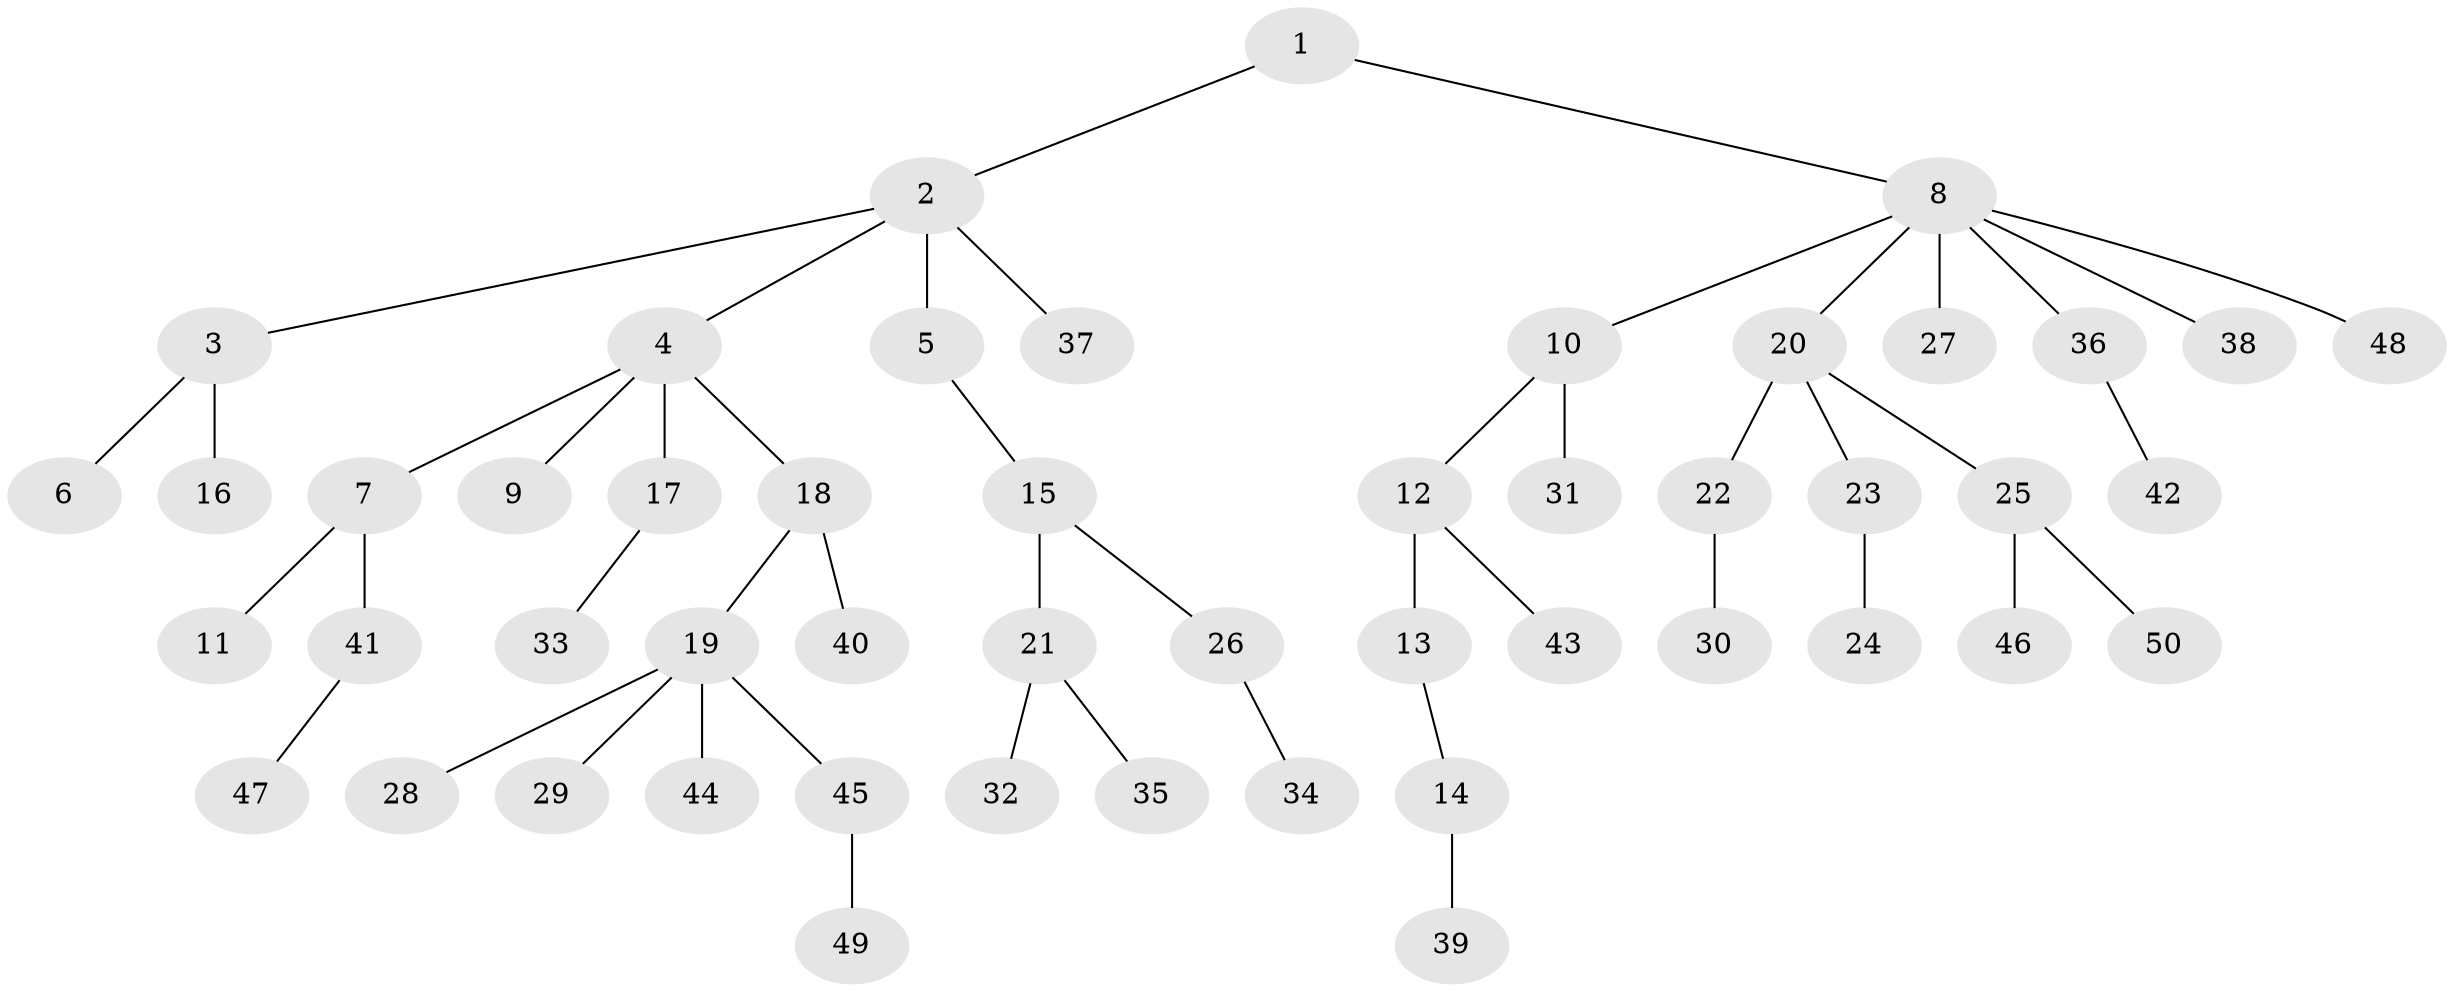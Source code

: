 // Generated by graph-tools (version 1.1) at 2025/15/03/09/25 04:15:30]
// undirected, 50 vertices, 49 edges
graph export_dot {
graph [start="1"]
  node [color=gray90,style=filled];
  1;
  2;
  3;
  4;
  5;
  6;
  7;
  8;
  9;
  10;
  11;
  12;
  13;
  14;
  15;
  16;
  17;
  18;
  19;
  20;
  21;
  22;
  23;
  24;
  25;
  26;
  27;
  28;
  29;
  30;
  31;
  32;
  33;
  34;
  35;
  36;
  37;
  38;
  39;
  40;
  41;
  42;
  43;
  44;
  45;
  46;
  47;
  48;
  49;
  50;
  1 -- 2;
  1 -- 8;
  2 -- 3;
  2 -- 4;
  2 -- 5;
  2 -- 37;
  3 -- 6;
  3 -- 16;
  4 -- 7;
  4 -- 9;
  4 -- 17;
  4 -- 18;
  5 -- 15;
  7 -- 11;
  7 -- 41;
  8 -- 10;
  8 -- 20;
  8 -- 27;
  8 -- 36;
  8 -- 38;
  8 -- 48;
  10 -- 12;
  10 -- 31;
  12 -- 13;
  12 -- 43;
  13 -- 14;
  14 -- 39;
  15 -- 21;
  15 -- 26;
  17 -- 33;
  18 -- 19;
  18 -- 40;
  19 -- 28;
  19 -- 29;
  19 -- 44;
  19 -- 45;
  20 -- 22;
  20 -- 23;
  20 -- 25;
  21 -- 32;
  21 -- 35;
  22 -- 30;
  23 -- 24;
  25 -- 46;
  25 -- 50;
  26 -- 34;
  36 -- 42;
  41 -- 47;
  45 -- 49;
}
